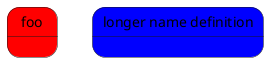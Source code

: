 {
  "sha1": "8njeja7f9m3jxajs99p0pfpvi1z2c0h",
  "insertion": {
    "when": "2024-05-30T20:48:21.466Z",
    "user": "plantuml@gmail.com"
  }
}
@startuml
state foo #red
state name as "longer name definition" #blue 
@enduml
